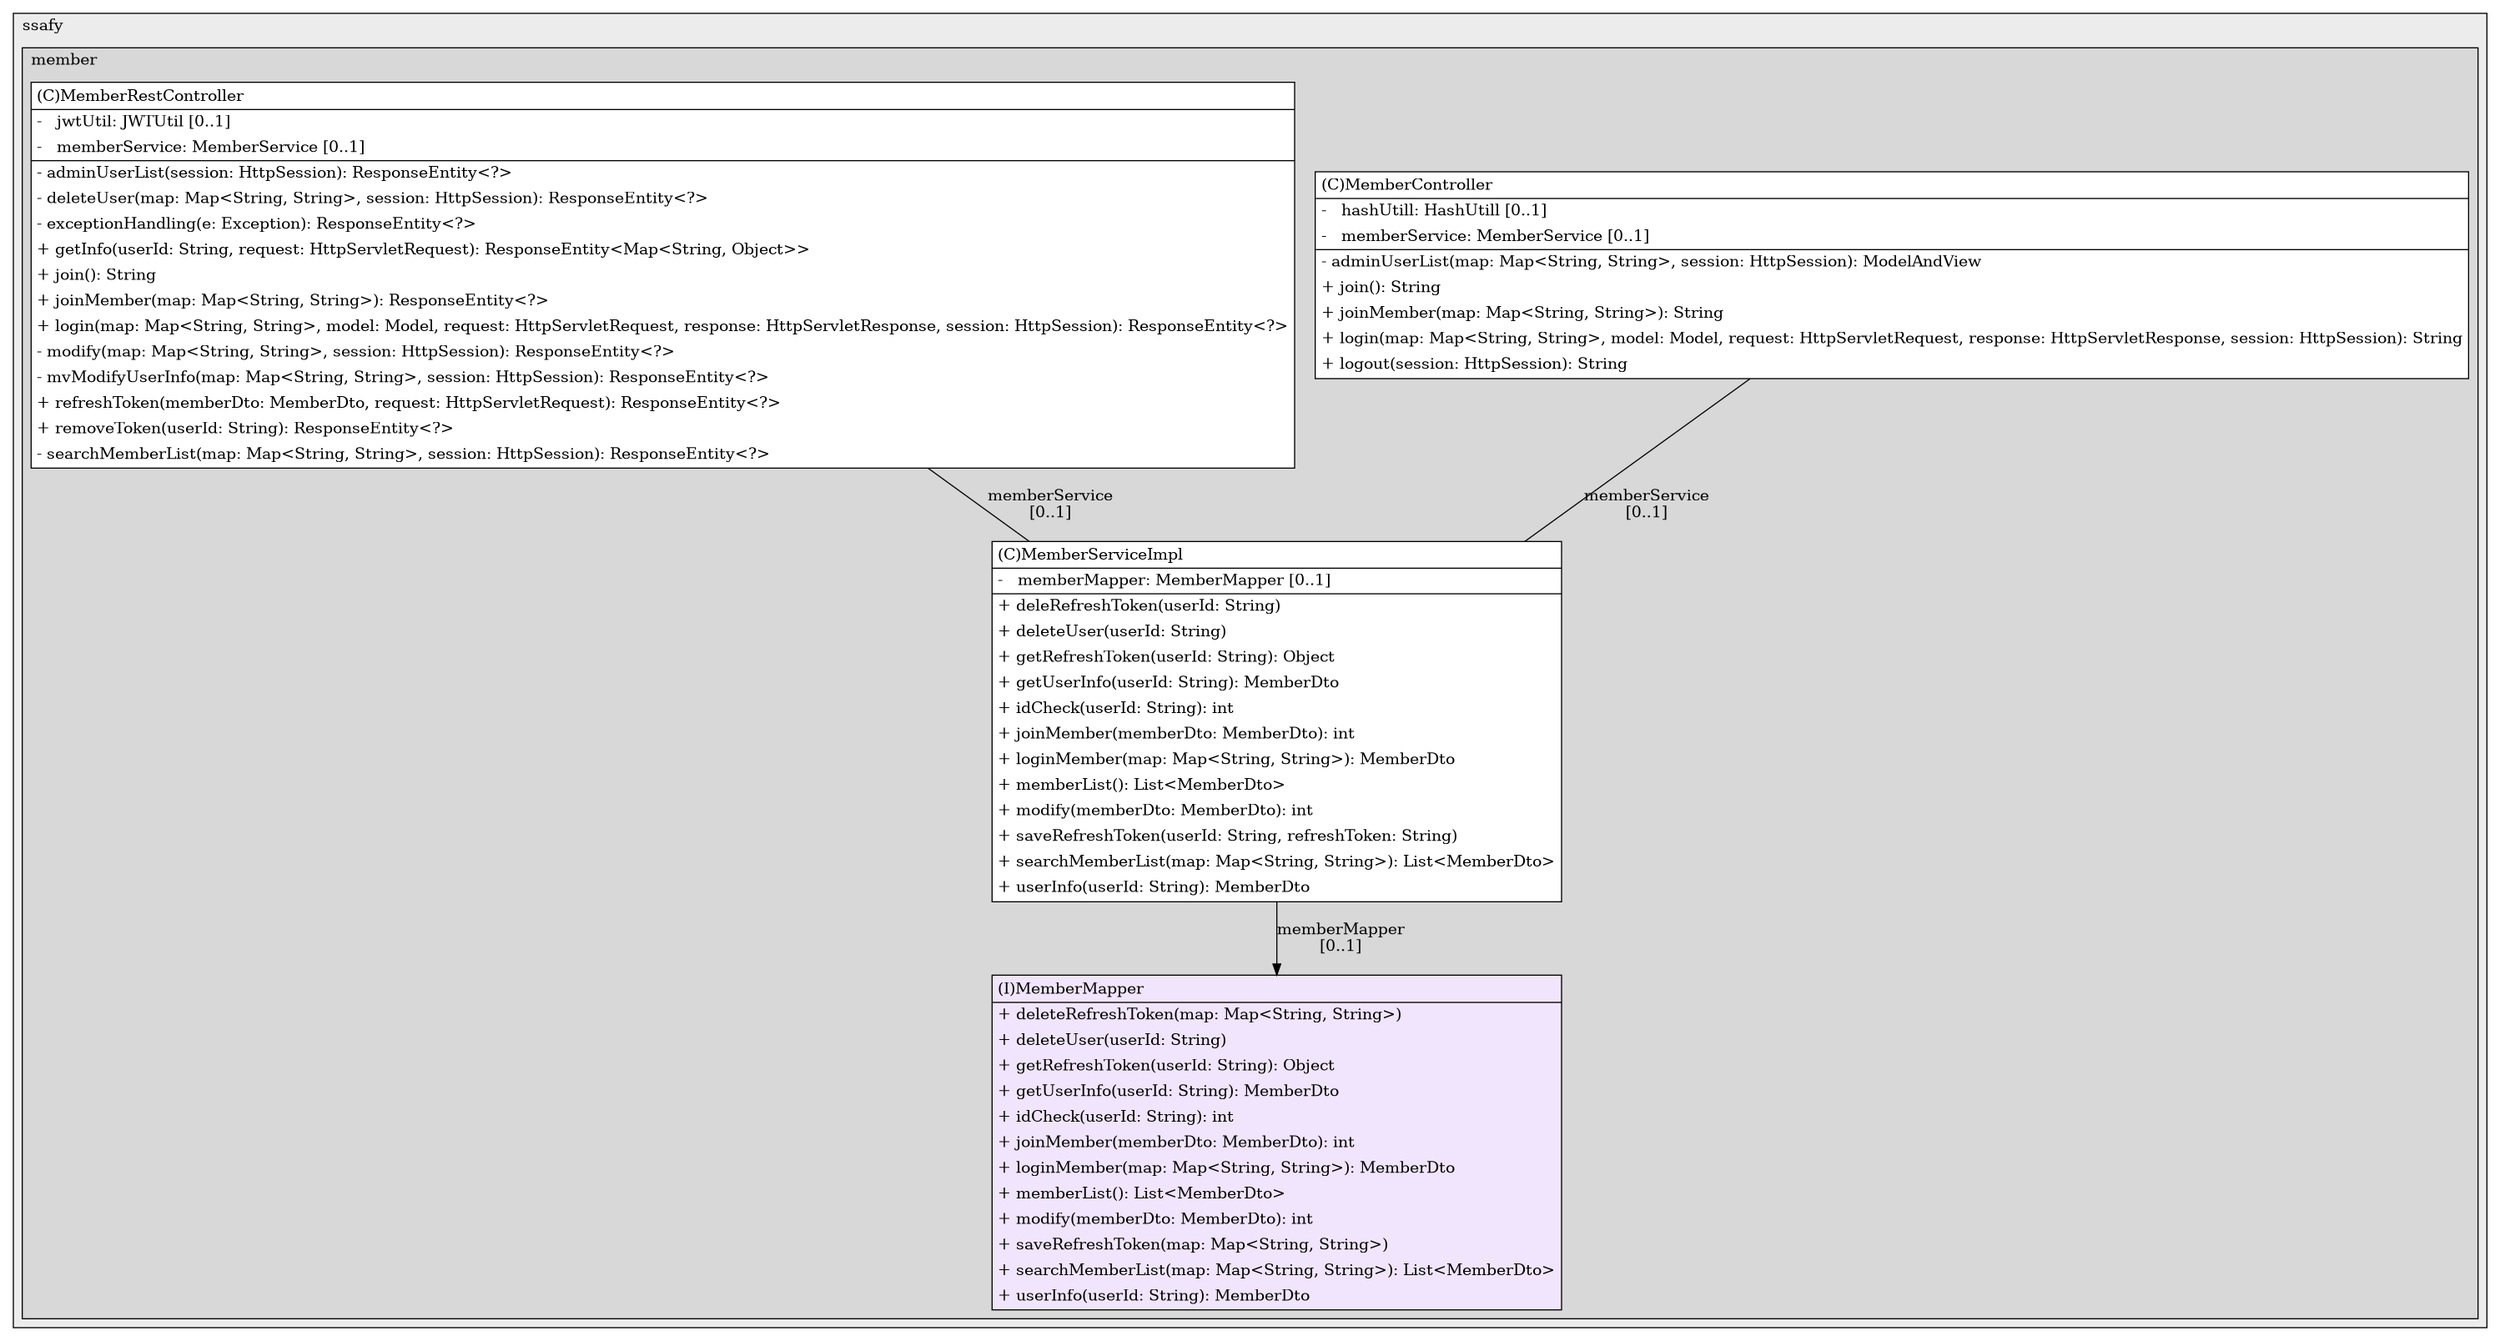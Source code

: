 @startuml

/' diagram meta data start
config=StructureConfiguration;
{
  "projectClassification": {
    "searchMode": "OpenProject", // OpenProject, AllProjects
    "includedProjects": "",
    "pathEndKeywords": "*.impl",
    "isClientPath": "",
    "isClientName": "",
    "isTestPath": "",
    "isTestName": "",
    "isMappingPath": "",
    "isMappingName": "",
    "isDataAccessPath": "",
    "isDataAccessName": "",
    "isDataStructurePath": "",
    "isDataStructureName": "",
    "isInterfaceStructuresPath": "",
    "isInterfaceStructuresName": "",
    "isEntryPointPath": "",
    "isEntryPointName": "",
    "treatFinalFieldsAsMandatory": false
  },
  "graphRestriction": {
    "classPackageExcludeFilter": "",
    "classPackageIncludeFilter": "",
    "classNameExcludeFilter": "",
    "classNameIncludeFilter": "",
    "methodNameExcludeFilter": "",
    "methodNameIncludeFilter": "",
    "removeByInheritance": "", // inheritance/annotation based filtering is done in a second step
    "removeByAnnotation": "",
    "removeByClassPackage": "", // cleanup the graph after inheritance/annotation based filtering is done
    "removeByClassName": "",
    "cutMappings": false,
    "cutEnum": true,
    "cutTests": true,
    "cutClient": true,
    "cutDataAccess": false,
    "cutInterfaceStructures": false,
    "cutDataStructures": false,
    "cutGetterAndSetter": true,
    "cutConstructors": true
  },
  "graphTraversal": {
    "forwardDepth": 6,
    "backwardDepth": 6,
    "classPackageExcludeFilter": "",
    "classPackageIncludeFilter": "",
    "classNameExcludeFilter": "",
    "classNameIncludeFilter": "",
    "methodNameExcludeFilter": "",
    "methodNameIncludeFilter": "",
    "hideMappings": false,
    "hideDataStructures": false,
    "hidePrivateMethods": true,
    "hideInterfaceCalls": true, // indirection: implementation -> interface (is hidden) -> implementation
    "onlyShowApplicationEntryPoints": false, // root node is included
    "useMethodCallsForStructureDiagram": "ForwardOnly" // ForwardOnly, BothDirections, No
  },
  "details": {
    "aggregation": "GroupByClass", // ByClass, GroupByClass, None
    "showClassGenericTypes": true,
    "showMethods": true,
    "showMethodParameterNames": true,
    "showMethodParameterTypes": true,
    "showMethodReturnType": true,
    "showPackageLevels": 2,
    "showDetailedClassStructure": true
  },
  "rootClass": "com.ssafy.member.model.mapper.MemberMapper",
  "extensionCallbackMethod": "" // qualified.class.name#methodName - signature: public static String method(String)
}
diagram meta data end '/



digraph g {
    rankdir="TB"
    splines=polyline
    

'nodes 
subgraph cluster_109727380 { 
   	label=ssafy
	labeljust=l
	fillcolor="#ececec"
	style=filled
   
   subgraph cluster_1429279540 { 
   	label=member
	labeljust=l
	fillcolor="#d8d8d8"
	style=filled
   
   MemberController1628315945[
	label=<<TABLE BORDER="1" CELLBORDER="0" CELLPADDING="4" CELLSPACING="0">
<TR><TD ALIGN="LEFT" >(C)MemberController</TD></TR>
<HR/>
<TR><TD ALIGN="LEFT" >-   hashUtill: HashUtill [0..1]</TD></TR>
<TR><TD ALIGN="LEFT" >-   memberService: MemberService [0..1]</TD></TR>
<HR/>
<TR><TD ALIGN="LEFT" >- adminUserList(map: Map&lt;String, String&gt;, session: HttpSession): ModelAndView</TD></TR>
<TR><TD ALIGN="LEFT" >+ join(): String</TD></TR>
<TR><TD ALIGN="LEFT" >+ joinMember(map: Map&lt;String, String&gt;): String</TD></TR>
<TR><TD ALIGN="LEFT" >+ login(map: Map&lt;String, String&gt;, model: Model, request: HttpServletRequest, response: HttpServletResponse, session: HttpSession): String</TD></TR>
<TR><TD ALIGN="LEFT" >+ logout(session: HttpSession): String</TD></TR>
</TABLE>>
	style=filled
	margin=0
	shape=plaintext
	fillcolor="#FFFFFF"
];

MemberMapper1954756877[
	label=<<TABLE BORDER="1" CELLBORDER="0" CELLPADDING="4" CELLSPACING="0">
<TR><TD ALIGN="LEFT" >(I)MemberMapper</TD></TR>
<HR/>
<TR><TD ALIGN="LEFT" >+ deleteRefreshToken(map: Map&lt;String, String&gt;)</TD></TR>
<TR><TD ALIGN="LEFT" >+ deleteUser(userId: String)</TD></TR>
<TR><TD ALIGN="LEFT" >+ getRefreshToken(userId: String): Object</TD></TR>
<TR><TD ALIGN="LEFT" >+ getUserInfo(userId: String): MemberDto</TD></TR>
<TR><TD ALIGN="LEFT" >+ idCheck(userId: String): int</TD></TR>
<TR><TD ALIGN="LEFT" >+ joinMember(memberDto: MemberDto): int</TD></TR>
<TR><TD ALIGN="LEFT" >+ loginMember(map: Map&lt;String, String&gt;): MemberDto</TD></TR>
<TR><TD ALIGN="LEFT" >+ memberList(): List&lt;MemberDto&gt;</TD></TR>
<TR><TD ALIGN="LEFT" >+ modify(memberDto: MemberDto): int</TD></TR>
<TR><TD ALIGN="LEFT" >+ saveRefreshToken(map: Map&lt;String, String&gt;)</TD></TR>
<TR><TD ALIGN="LEFT" >+ searchMemberList(map: Map&lt;String, String&gt;): List&lt;MemberDto&gt;</TD></TR>
<TR><TD ALIGN="LEFT" >+ userInfo(userId: String): MemberDto</TD></TR>
</TABLE>>
	style=filled
	margin=0
	shape=plaintext
	fillcolor="#F1E5FD"
];

MemberRestController1628315945[
	label=<<TABLE BORDER="1" CELLBORDER="0" CELLPADDING="4" CELLSPACING="0">
<TR><TD ALIGN="LEFT" >(C)MemberRestController</TD></TR>
<HR/>
<TR><TD ALIGN="LEFT" >-   jwtUtil: JWTUtil [0..1]</TD></TR>
<TR><TD ALIGN="LEFT" >-   memberService: MemberService [0..1]</TD></TR>
<HR/>
<TR><TD ALIGN="LEFT" >- adminUserList(session: HttpSession): ResponseEntity&lt;?&gt;</TD></TR>
<TR><TD ALIGN="LEFT" >- deleteUser(map: Map&lt;String, String&gt;, session: HttpSession): ResponseEntity&lt;?&gt;</TD></TR>
<TR><TD ALIGN="LEFT" >- exceptionHandling(e: Exception): ResponseEntity&lt;?&gt;</TD></TR>
<TR><TD ALIGN="LEFT" >+ getInfo(userId: String, request: HttpServletRequest): ResponseEntity&lt;Map&lt;String, Object&gt;&gt;</TD></TR>
<TR><TD ALIGN="LEFT" >+ join(): String</TD></TR>
<TR><TD ALIGN="LEFT" >+ joinMember(map: Map&lt;String, String&gt;): ResponseEntity&lt;?&gt;</TD></TR>
<TR><TD ALIGN="LEFT" >+ login(map: Map&lt;String, String&gt;, model: Model, request: HttpServletRequest, response: HttpServletResponse, session: HttpSession): ResponseEntity&lt;?&gt;</TD></TR>
<TR><TD ALIGN="LEFT" >- modify(map: Map&lt;String, String&gt;, session: HttpSession): ResponseEntity&lt;?&gt;</TD></TR>
<TR><TD ALIGN="LEFT" >- mvModifyUserInfo(map: Map&lt;String, String&gt;, session: HttpSession): ResponseEntity&lt;?&gt;</TD></TR>
<TR><TD ALIGN="LEFT" >+ refreshToken(memberDto: MemberDto, request: HttpServletRequest): ResponseEntity&lt;?&gt;</TD></TR>
<TR><TD ALIGN="LEFT" >+ removeToken(userId: String): ResponseEntity&lt;?&gt;</TD></TR>
<TR><TD ALIGN="LEFT" >- searchMemberList(map: Map&lt;String, String&gt;, session: HttpSession): ResponseEntity&lt;?&gt;</TD></TR>
</TABLE>>
	style=filled
	margin=0
	shape=plaintext
	fillcolor="#FFFFFF"
];

MemberServiceImpl678679619[
	label=<<TABLE BORDER="1" CELLBORDER="0" CELLPADDING="4" CELLSPACING="0">
<TR><TD ALIGN="LEFT" >(C)MemberServiceImpl</TD></TR>
<HR/>
<TR><TD ALIGN="LEFT" >-   memberMapper: MemberMapper [0..1]</TD></TR>
<HR/>
<TR><TD ALIGN="LEFT" >+ deleRefreshToken(userId: String)</TD></TR>
<TR><TD ALIGN="LEFT" >+ deleteUser(userId: String)</TD></TR>
<TR><TD ALIGN="LEFT" >+ getRefreshToken(userId: String): Object</TD></TR>
<TR><TD ALIGN="LEFT" >+ getUserInfo(userId: String): MemberDto</TD></TR>
<TR><TD ALIGN="LEFT" >+ idCheck(userId: String): int</TD></TR>
<TR><TD ALIGN="LEFT" >+ joinMember(memberDto: MemberDto): int</TD></TR>
<TR><TD ALIGN="LEFT" >+ loginMember(map: Map&lt;String, String&gt;): MemberDto</TD></TR>
<TR><TD ALIGN="LEFT" >+ memberList(): List&lt;MemberDto&gt;</TD></TR>
<TR><TD ALIGN="LEFT" >+ modify(memberDto: MemberDto): int</TD></TR>
<TR><TD ALIGN="LEFT" >+ saveRefreshToken(userId: String, refreshToken: String)</TD></TR>
<TR><TD ALIGN="LEFT" >+ searchMemberList(map: Map&lt;String, String&gt;): List&lt;MemberDto&gt;</TD></TR>
<TR><TD ALIGN="LEFT" >+ userInfo(userId: String): MemberDto</TD></TR>
</TABLE>>
	style=filled
	margin=0
	shape=plaintext
	fillcolor="#FFFFFF"
];
} 
} 

'edges    
MemberController1628315945 -> MemberServiceImpl678679619[label="memberService
[0..1]", arrowhead=none];
MemberRestController1628315945 -> MemberServiceImpl678679619[label="memberService
[0..1]", arrowhead=none];
MemberServiceImpl678679619 -> MemberMapper1954756877[label="memberMapper
[0..1]"];
    
}
@enduml